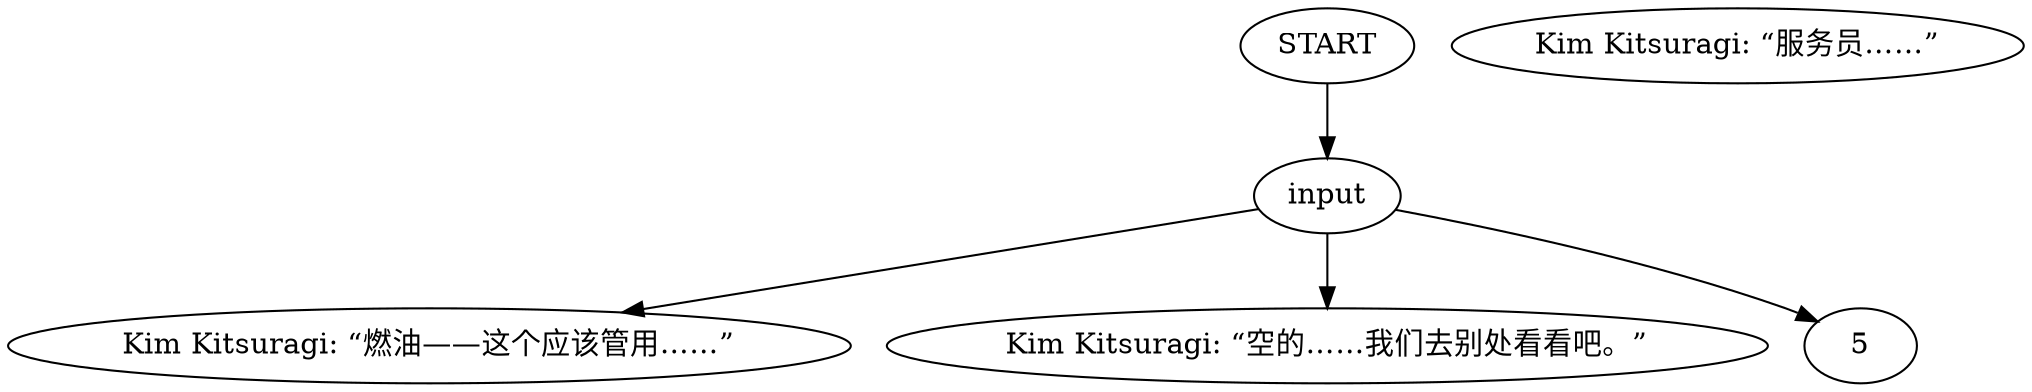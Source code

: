 # SEAFORT / KIM FUEL barks
# Kim reacts to fuel empty if task is on w/ BARK
# ==================================================
digraph G {
	  0 [label="START"];
	  1 [label="input"];
	  2 [label="Kim Kitsuragi: “燃油——这个应该管用……”"];
	  3 [label="Kim Kitsuragi: “空的……我们去别处看看吧。”"];
	  4 [label="Kim Kitsuragi: “服务员……”"];
	  0 -> 1
	  1 -> 2
	  1 -> 3
	  1 -> 5
}

